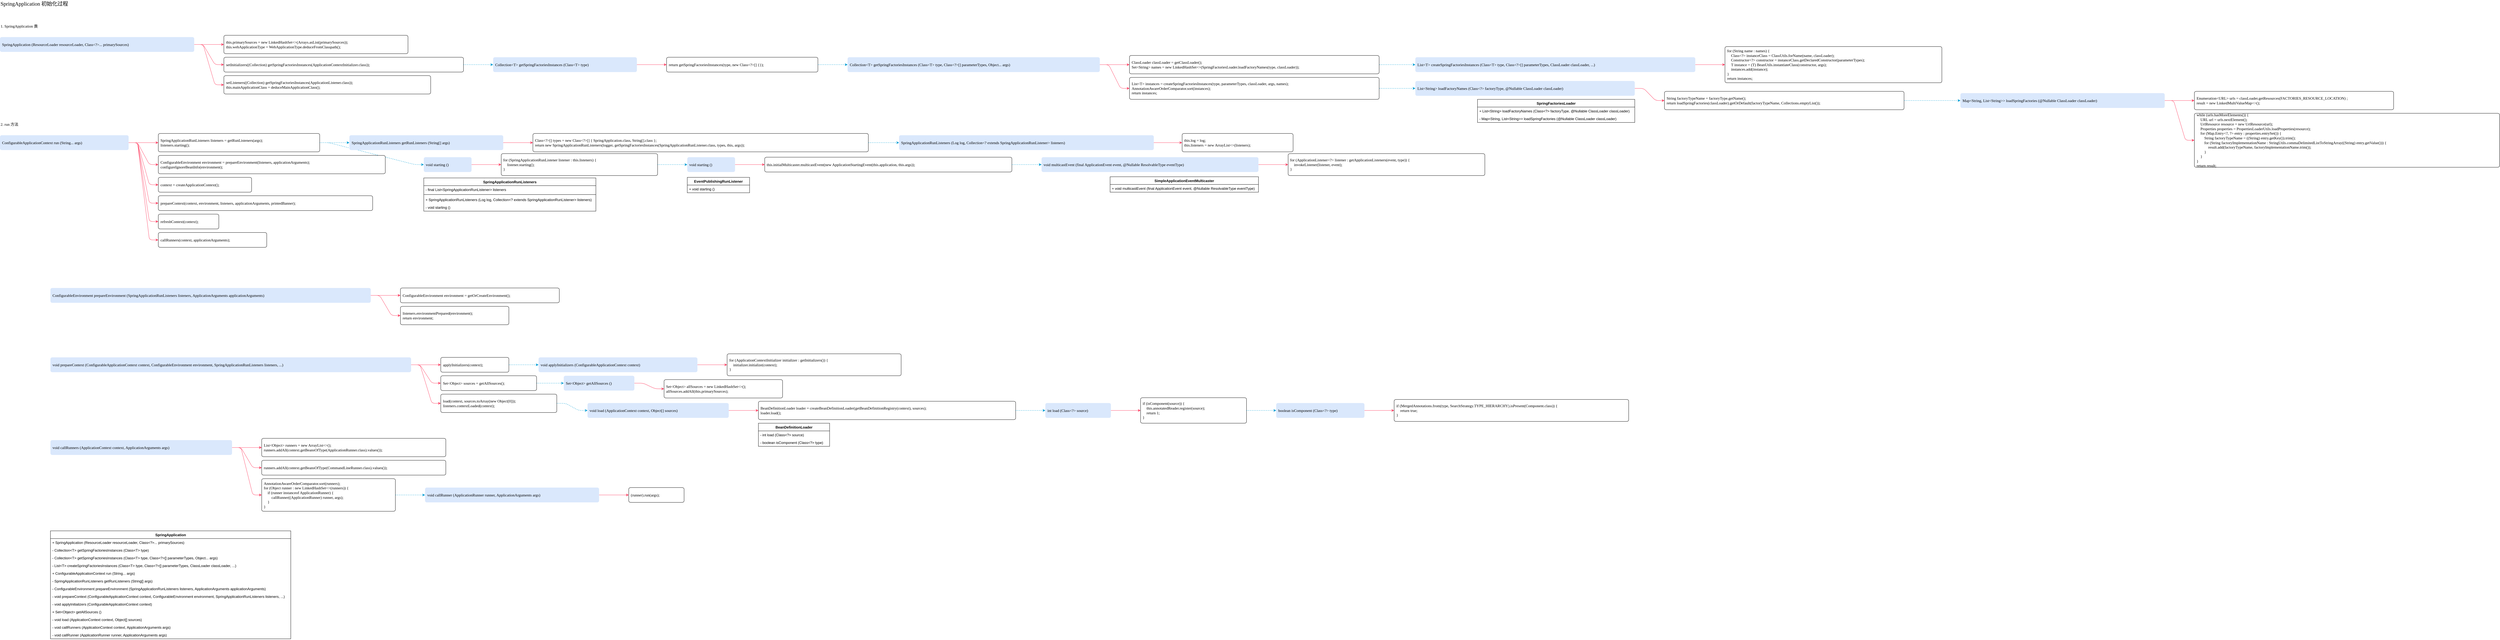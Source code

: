 <mxfile version="15.4.0" type="device"><diagram id="53InEEAoAFy_yDxO_OAi" name="第 1 页"><mxGraphModel dx="1878" dy="886" grid="1" gridSize="10" guides="1" tooltips="1" connect="1" arrows="1" fold="1" page="1" pageScale="1" pageWidth="827" pageHeight="1169" math="0" shadow="0"><root><mxCell id="0"/><mxCell id="1" parent="0"/><mxCell id="Pk5jp2CADpQRXRyBFNPw-1" value="SpringApplication 初始化过程" style="text;html=1;align=left;verticalAlign=middle;resizable=0;points=[];autosize=1;fontSize=18;fontFamily=source code pro;" vertex="1" parent="1"><mxGeometry x="20" y="20" width="220.5" height="25" as="geometry"/></mxCell><mxCell id="Pk5jp2CADpQRXRyBFNPw-2" value="1. SpringApplication 类" style="text;html=1;align=left;verticalAlign=middle;resizable=0;points=[];autosize=1;fontSize=13;fontFamily=source code pro;" vertex="1" parent="1"><mxGeometry x="20" y="95" width="212" height="25" as="geometry"/></mxCell><mxCell id="Pk5jp2CADpQRXRyBFNPw-3" value="SpringApplication (ResourceLoader resourceLoader, Class&amp;lt;?&amp;gt;... primarySources)" style="rounded=1;whiteSpace=wrap;html=1;fontFamily=source code pro;fontSize=13;align=left;spacingLeft=5;arcSize=12;absoluteArcSize=1;strokeColor=none;fillColor=#DAE8FC;" vertex="1" parent="1"><mxGeometry x="20" y="145" width="654.5" height="50" as="geometry"/></mxCell><mxCell id="Pk5jp2CADpQRXRyBFNPw-4" value="this.primarySources = new LinkedHashSet&amp;lt;&amp;gt;(Arrays.asList(primarySources));&lt;br/&gt;this.webApplicationType = WebApplicationType.deduceFromClasspath();" style="rounded=1;whiteSpace=wrap;html=1;fontFamily=source code pro;fontSize=13;align=left;spacingLeft=5;arcSize=12;absoluteArcSize=1;" vertex="1" parent="1"><mxGeometry x="774.5" y="139" width="620.5" height="62" as="geometry"/></mxCell><mxCell id="Pk5jp2CADpQRXRyBFNPw-5" value="" style="edgeStyle=entityRelationEdgeStyle;rounded=1;orthogonalLoop=1;jettySize=auto;html=1;strokeColor=#FE4365;fontFamily=source code pro;fontSize=13;exitX=1;exitY=0.5;exitDx=0;exitDy=0;" edge="1" parent="1" source="Pk5jp2CADpQRXRyBFNPw-3" target="Pk5jp2CADpQRXRyBFNPw-4"><mxGeometry as="geometry"/></mxCell><mxCell id="Pk5jp2CADpQRXRyBFNPw-6" value="setInitializers((Collection) getSpringFactoriesInstances(ApplicationContextInitializer.class));" style="rounded=1;whiteSpace=wrap;html=1;fontFamily=source code pro;fontSize=13;align=left;spacingLeft=5;arcSize=12;absoluteArcSize=1;" vertex="1" parent="1"><mxGeometry x="774.5" y="213" width="807.5" height="50" as="geometry"/></mxCell><mxCell id="Pk5jp2CADpQRXRyBFNPw-7" value="" style="edgeStyle=entityRelationEdgeStyle;rounded=1;orthogonalLoop=1;jettySize=auto;html=1;strokeColor=#FE4365;fontFamily=source code pro;fontSize=13;exitX=1;exitY=0.5;exitDx=0;exitDy=0;" edge="1" parent="1" source="Pk5jp2CADpQRXRyBFNPw-3" target="Pk5jp2CADpQRXRyBFNPw-6"><mxGeometry as="geometry"/></mxCell><mxCell id="Pk5jp2CADpQRXRyBFNPw-8" value="setListeners((Collection) getSpringFactoriesInstances(ApplicationListener.class));&lt;br/&gt;this.mainApplicationClass = deduceMainApplicationClass();" style="rounded=1;whiteSpace=wrap;html=1;fontFamily=source code pro;fontSize=13;align=left;spacingLeft=5;arcSize=12;absoluteArcSize=1;" vertex="1" parent="1"><mxGeometry x="774.5" y="275" width="697" height="62" as="geometry"/></mxCell><mxCell id="Pk5jp2CADpQRXRyBFNPw-9" value="" style="edgeStyle=entityRelationEdgeStyle;rounded=1;orthogonalLoop=1;jettySize=auto;html=1;strokeColor=#FE4365;fontFamily=source code pro;fontSize=13;exitX=1;exitY=0.5;exitDx=0;exitDy=0;" edge="1" parent="1" source="Pk5jp2CADpQRXRyBFNPw-3" target="Pk5jp2CADpQRXRyBFNPw-8"><mxGeometry as="geometry"/></mxCell><mxCell id="Pk5jp2CADpQRXRyBFNPw-10" value="Collection&amp;lt;T&amp;gt; getSpringFactoriesInstances (Class&amp;lt;T&amp;gt; type)" style="rounded=1;whiteSpace=wrap;html=1;fontFamily=source code pro;fontSize=13;align=left;spacingLeft=5;arcSize=12;absoluteArcSize=1;strokeColor=none;fillColor=#DAE8FC;" vertex="1" parent="1"><mxGeometry x="1682" y="213" width="484.5" height="50" as="geometry"/></mxCell><mxCell id="Pk5jp2CADpQRXRyBFNPw-11" value="" style="edgeStyle=entityRelationEdgeStyle;rounded=1;orthogonalLoop=1;jettySize=auto;html=1;strokeColor=#019ED5;fontFamily=source code pro;fontSize=13;exitX=1;exitY=0.5;exitDx=0;exitDy=0;dashed=1;" edge="1" parent="1" source="Pk5jp2CADpQRXRyBFNPw-6" target="Pk5jp2CADpQRXRyBFNPw-10"><mxGeometry as="geometry"/></mxCell><mxCell id="Pk5jp2CADpQRXRyBFNPw-12" value="return getSpringFactoriesInstances(type, new Class&amp;lt;?&amp;gt;[] {});" style="rounded=1;whiteSpace=wrap;html=1;fontFamily=source code pro;fontSize=13;align=left;spacingLeft=5;arcSize=12;absoluteArcSize=1;" vertex="1" parent="1"><mxGeometry x="2266.5" y="213" width="510" height="50" as="geometry"/></mxCell><mxCell id="Pk5jp2CADpQRXRyBFNPw-13" value="" style="edgeStyle=entityRelationEdgeStyle;rounded=1;orthogonalLoop=1;jettySize=auto;html=1;strokeColor=#FE4365;fontFamily=source code pro;fontSize=13;exitX=1;exitY=0.5;exitDx=0;exitDy=0;" edge="1" parent="1" source="Pk5jp2CADpQRXRyBFNPw-10" target="Pk5jp2CADpQRXRyBFNPw-12"><mxGeometry as="geometry"/></mxCell><mxCell id="Pk5jp2CADpQRXRyBFNPw-14" value="Collection&amp;lt;T&amp;gt; getSpringFactoriesInstances (Class&amp;lt;T&amp;gt; type, Class&amp;lt;?&amp;gt;[] parameterTypes, Object... args)" style="rounded=1;whiteSpace=wrap;html=1;fontFamily=source code pro;fontSize=13;align=left;spacingLeft=5;arcSize=12;absoluteArcSize=1;strokeColor=none;fillColor=#DAE8FC;" vertex="1" parent="1"><mxGeometry x="2876.5" y="213" width="850" height="50" as="geometry"/></mxCell><mxCell id="Pk5jp2CADpQRXRyBFNPw-15" value="" style="edgeStyle=entityRelationEdgeStyle;rounded=1;orthogonalLoop=1;jettySize=auto;html=1;strokeColor=#019ED5;fontFamily=source code pro;fontSize=13;exitX=1;exitY=0.5;exitDx=0;exitDy=0;dashed=1;" edge="1" parent="1" source="Pk5jp2CADpQRXRyBFNPw-12" target="Pk5jp2CADpQRXRyBFNPw-14"><mxGeometry as="geometry"/></mxCell><mxCell id="Pk5jp2CADpQRXRyBFNPw-135" style="edgeStyle=orthogonalEdgeStyle;rounded=1;orthogonalLoop=1;jettySize=auto;html=1;exitX=1;exitY=0.5;exitDx=0;exitDy=0;dashed=1;fontFamily=source code pro;fontSize=13;strokeColor=#019ED5;" edge="1" parent="1" source="Pk5jp2CADpQRXRyBFNPw-16" target="Pk5jp2CADpQRXRyBFNPw-20"><mxGeometry relative="1" as="geometry"/></mxCell><mxCell id="Pk5jp2CADpQRXRyBFNPw-16" value="ClassLoader classLoader = getClassLoader();&lt;br/&gt;Set&amp;lt;String&amp;gt; names = new LinkedHashSet&amp;lt;&amp;gt;(SpringFactoriesLoader.loadFactoryNames(type, classLoader));" style="rounded=1;whiteSpace=wrap;html=1;fontFamily=source code pro;fontSize=13;align=left;spacingLeft=5;arcSize=12;absoluteArcSize=1;" vertex="1" parent="1"><mxGeometry x="3826.5" y="207" width="841.5" height="62" as="geometry"/></mxCell><mxCell id="Pk5jp2CADpQRXRyBFNPw-17" value="" style="edgeStyle=entityRelationEdgeStyle;rounded=1;orthogonalLoop=1;jettySize=auto;html=1;strokeColor=#FE4365;fontFamily=source code pro;fontSize=13;exitX=1;exitY=0.5;exitDx=0;exitDy=0;" edge="1" parent="1" source="Pk5jp2CADpQRXRyBFNPw-14" target="Pk5jp2CADpQRXRyBFNPw-16"><mxGeometry as="geometry"/></mxCell><mxCell id="Pk5jp2CADpQRXRyBFNPw-136" style="edgeStyle=orthogonalEdgeStyle;rounded=1;orthogonalLoop=1;jettySize=auto;html=1;exitX=1;exitY=0.5;exitDx=0;exitDy=0;entryX=0;entryY=0.5;entryDx=0;entryDy=0;dashed=1;fontFamily=source code pro;fontSize=13;strokeColor=#019ED5;" edge="1" parent="1" source="Pk5jp2CADpQRXRyBFNPw-18" target="Pk5jp2CADpQRXRyBFNPw-23"><mxGeometry relative="1" as="geometry"/></mxCell><mxCell id="Pk5jp2CADpQRXRyBFNPw-18" value="List&amp;lt;T&amp;gt; instances = createSpringFactoriesInstances(type, parameterTypes, classLoader, args, names);&lt;br/&gt;AnnotationAwareOrderComparator.sort(instances);&lt;br/&gt;return instances;" style="rounded=1;whiteSpace=wrap;html=1;fontFamily=source code pro;fontSize=13;align=left;spacingLeft=5;arcSize=12;absoluteArcSize=1;" vertex="1" parent="1"><mxGeometry x="3826.5" y="281" width="841.5" height="74" as="geometry"/></mxCell><mxCell id="Pk5jp2CADpQRXRyBFNPw-19" value="" style="edgeStyle=entityRelationEdgeStyle;rounded=1;orthogonalLoop=1;jettySize=auto;html=1;strokeColor=#FE4365;fontFamily=source code pro;fontSize=13;exitX=1;exitY=0.5;exitDx=0;exitDy=0;" edge="1" parent="1" source="Pk5jp2CADpQRXRyBFNPw-14" target="Pk5jp2CADpQRXRyBFNPw-18"><mxGeometry as="geometry"/></mxCell><mxCell id="Pk5jp2CADpQRXRyBFNPw-20" value="List&amp;lt;T&amp;gt; createSpringFactoriesInstances (Class&amp;lt;T&amp;gt; type, Class&amp;lt;?&amp;gt;[] parameterTypes, ClassLoader classLoader, ...)" style="rounded=1;whiteSpace=wrap;html=1;fontFamily=source code pro;fontSize=13;align=left;spacingLeft=5;arcSize=12;absoluteArcSize=1;strokeColor=none;fillColor=#DAE8FC;" vertex="1" parent="1"><mxGeometry x="4790" y="213" width="943.5" height="50" as="geometry"/></mxCell><mxCell id="Pk5jp2CADpQRXRyBFNPw-21" value="for (String name : names) {&lt;br/&gt;&amp;nbsp;&amp;nbsp;&amp;nbsp;&amp;nbsp;Class&amp;lt;?&amp;gt; instanceClass = ClassUtils.forName(name, classLoader);&lt;br/&gt;&amp;nbsp;&amp;nbsp;&amp;nbsp;&amp;nbsp;Constructor&amp;lt;?&amp;gt; constructor = instanceClass.getDeclaredConstructor(parameterTypes);&lt;br/&gt;&amp;nbsp;&amp;nbsp;&amp;nbsp;&amp;nbsp;T instance = (T) BeanUtils.instantiateClass(constructor, args);&lt;br/&gt;&amp;nbsp;&amp;nbsp;&amp;nbsp;&amp;nbsp;instances.add(instance);&lt;br/&gt;}&lt;br/&gt;return instances;" style="rounded=1;whiteSpace=wrap;html=1;fontFamily=source code pro;fontSize=13;align=left;spacingLeft=5;arcSize=12;absoluteArcSize=1;" vertex="1" parent="1"><mxGeometry x="5833.5" y="177" width="731" height="122" as="geometry"/></mxCell><mxCell id="Pk5jp2CADpQRXRyBFNPw-22" value="" style="edgeStyle=entityRelationEdgeStyle;rounded=1;orthogonalLoop=1;jettySize=auto;html=1;strokeColor=#FE4365;fontFamily=source code pro;fontSize=13;exitX=1;exitY=0.5;exitDx=0;exitDy=0;" edge="1" parent="1" source="Pk5jp2CADpQRXRyBFNPw-20" target="Pk5jp2CADpQRXRyBFNPw-21"><mxGeometry x="4770" y="-192" as="geometry"/></mxCell><mxCell id="Pk5jp2CADpQRXRyBFNPw-23" value="List&amp;lt;String&amp;gt; loadFactoryNames (Class&amp;lt;?&amp;gt; factoryType, @Nullable ClassLoader classLoader)" style="rounded=1;whiteSpace=wrap;html=1;fontFamily=source code pro;fontSize=13;align=left;spacingLeft=5;arcSize=12;absoluteArcSize=1;strokeColor=none;fillColor=#DAE8FC;" vertex="1" parent="1"><mxGeometry x="4790" y="293" width="739.5" height="50" as="geometry"/></mxCell><mxCell id="Pk5jp2CADpQRXRyBFNPw-24" value="String factoryTypeName = factoryType.getName();&lt;br/&gt;return loadSpringFactories(classLoader).getOrDefault(factoryTypeName, Collections.emptyList());" style="rounded=1;whiteSpace=wrap;html=1;fontFamily=source code pro;fontSize=13;align=left;spacingLeft=5;arcSize=12;absoluteArcSize=1;" vertex="1" parent="1"><mxGeometry x="5629.5" y="328" width="807.5" height="62" as="geometry"/></mxCell><mxCell id="Pk5jp2CADpQRXRyBFNPw-25" value="" style="edgeStyle=entityRelationEdgeStyle;rounded=1;orthogonalLoop=1;jettySize=auto;html=1;strokeColor=#FE4365;fontFamily=source code pro;fontSize=13;exitX=1;exitY=0.5;exitDx=0;exitDy=0;" edge="1" parent="1" source="Pk5jp2CADpQRXRyBFNPw-23" target="Pk5jp2CADpQRXRyBFNPw-24"><mxGeometry x="4770" y="-248" as="geometry"/></mxCell><mxCell id="Pk5jp2CADpQRXRyBFNPw-26" value="Map&amp;lt;String, List&amp;lt;String&amp;gt;&amp;gt; loadSpringFactories (@Nullable ClassLoader classLoader)" style="rounded=1;whiteSpace=wrap;html=1;fontFamily=source code pro;fontSize=13;align=left;spacingLeft=5;arcSize=12;absoluteArcSize=1;strokeColor=none;fillColor=#DAE8FC;" vertex="1" parent="1"><mxGeometry x="6627" y="334" width="688.5" height="50" as="geometry"/></mxCell><mxCell id="Pk5jp2CADpQRXRyBFNPw-27" value="" style="edgeStyle=entityRelationEdgeStyle;rounded=1;orthogonalLoop=1;jettySize=auto;html=1;strokeColor=#019ED5;fontFamily=source code pro;fontSize=13;exitX=1;exitY=0.5;exitDx=0;exitDy=0;dashed=1;" edge="1" parent="1" source="Pk5jp2CADpQRXRyBFNPw-24" target="Pk5jp2CADpQRXRyBFNPw-26"><mxGeometry x="4860" y="-207" as="geometry"/></mxCell><mxCell id="Pk5jp2CADpQRXRyBFNPw-28" value="Enumeration&amp;lt;URL&amp;gt; urls = classLoader.getResources(FACTORIES_RESOURCE_LOCATION) ;&lt;br/&gt;result = new LinkedMultiValueMap&amp;lt;&amp;gt;();" style="rounded=1;whiteSpace=wrap;html=1;fontFamily=source code pro;fontSize=13;align=left;spacingLeft=5;arcSize=12;absoluteArcSize=1;" vertex="1" parent="1"><mxGeometry x="7415.5" y="328" width="671.5" height="62" as="geometry"/></mxCell><mxCell id="Pk5jp2CADpQRXRyBFNPw-29" value="" style="edgeStyle=entityRelationEdgeStyle;rounded=1;orthogonalLoop=1;jettySize=auto;html=1;strokeColor=#FE4365;fontFamily=source code pro;fontSize=13;exitX=1;exitY=0.5;exitDx=0;exitDy=0;" edge="1" parent="1" source="Pk5jp2CADpQRXRyBFNPw-26" target="Pk5jp2CADpQRXRyBFNPw-28"><mxGeometry x="4860" y="-207" as="geometry"/></mxCell><mxCell id="Pk5jp2CADpQRXRyBFNPw-30" value="while (urls.hasMoreElements()) {&lt;br/&gt;&amp;nbsp;&amp;nbsp;&amp;nbsp;&amp;nbsp;URL url = urls.nextElement();&lt;br/&gt;&amp;nbsp;&amp;nbsp;&amp;nbsp;&amp;nbsp;UrlResource resource = new UrlResource(url);&lt;br/&gt;&amp;nbsp;&amp;nbsp;&amp;nbsp;&amp;nbsp;Properties properties = PropertiesLoaderUtils.loadProperties(resource);&lt;br/&gt;&amp;nbsp;&amp;nbsp;&amp;nbsp;&amp;nbsp;for (Map.Entry&amp;lt;?, ?&amp;gt; entry : properties.entrySet()) {&lt;br/&gt;&amp;nbsp;&amp;nbsp;&amp;nbsp;&amp;nbsp;&amp;nbsp;&amp;nbsp;&amp;nbsp;&amp;nbsp;String factoryTypeName = ((String) entry.getKey()).trim();&lt;br/&gt;&amp;nbsp;&amp;nbsp;&amp;nbsp;&amp;nbsp;&amp;nbsp;&amp;nbsp;&amp;nbsp;&amp;nbsp;for (String factoryImplementationName : StringUtils.commaDelimitedListToStringArray((String) entry.getValue())) {&lt;br/&gt;&amp;nbsp;&amp;nbsp;&amp;nbsp;&amp;nbsp;&amp;nbsp;&amp;nbsp;&amp;nbsp;&amp;nbsp;&amp;nbsp;&amp;nbsp;&amp;nbsp;&amp;nbsp;result.add(factoryTypeName, factoryImplementationName.trim());&lt;br/&gt;&amp;nbsp;&amp;nbsp;&amp;nbsp;&amp;nbsp;&amp;nbsp;&amp;nbsp;&amp;nbsp;&amp;nbsp;}&lt;br/&gt;&amp;nbsp;&amp;nbsp;&amp;nbsp;&amp;nbsp;}&lt;br/&gt;}&lt;br/&gt;return result;" style="rounded=1;whiteSpace=wrap;html=1;fontFamily=source code pro;fontSize=13;align=left;spacingLeft=5;arcSize=12;absoluteArcSize=1;" vertex="1" parent="1"><mxGeometry x="7415.5" y="402" width="1028.5" height="182" as="geometry"/></mxCell><mxCell id="Pk5jp2CADpQRXRyBFNPw-31" value="" style="edgeStyle=entityRelationEdgeStyle;rounded=1;orthogonalLoop=1;jettySize=auto;html=1;strokeColor=#FE4365;fontFamily=source code pro;fontSize=13;exitX=1;exitY=0.5;exitDx=0;exitDy=0;" edge="1" parent="1" source="Pk5jp2CADpQRXRyBFNPw-26" target="Pk5jp2CADpQRXRyBFNPw-30"><mxGeometry x="4860" y="-207" as="geometry"/></mxCell><mxCell id="Pk5jp2CADpQRXRyBFNPw-32" value="2. run 方法" style="text;html=1;align=left;verticalAlign=middle;resizable=0;points=[];autosize=1;fontSize=13;fontFamily=source code pro;" vertex="1" parent="1"><mxGeometry x="20" y="426" width="101.5" height="25" as="geometry"/></mxCell><mxCell id="Pk5jp2CADpQRXRyBFNPw-33" value="ConfigurableApplicationContext run (String... args)" style="rounded=1;whiteSpace=wrap;html=1;fontFamily=source code pro;fontSize=13;align=left;spacingLeft=5;arcSize=12;absoluteArcSize=1;strokeColor=none;fillColor=#DAE8FC;" vertex="1" parent="1"><mxGeometry x="20" y="476" width="433.5" height="50" as="geometry"/></mxCell><mxCell id="Pk5jp2CADpQRXRyBFNPw-139" style="edgeStyle=entityRelationEdgeStyle;rounded=1;orthogonalLoop=1;jettySize=auto;html=1;exitX=1;exitY=0.5;exitDx=0;exitDy=0;entryX=0;entryY=0.5;entryDx=0;entryDy=0;dashed=1;fontFamily=source code pro;fontSize=13;strokeColor=#019ED5;" edge="1" parent="1" source="Pk5jp2CADpQRXRyBFNPw-34" target="Pk5jp2CADpQRXRyBFNPw-54"><mxGeometry relative="1" as="geometry"/></mxCell><mxCell id="Pk5jp2CADpQRXRyBFNPw-34" value="SpringApplicationRunListeners listeners = getRunListeners(args);&lt;br/&gt;listeners.starting();" style="rounded=1;whiteSpace=wrap;html=1;fontFamily=source code pro;fontSize=13;align=left;spacingLeft=5;arcSize=12;absoluteArcSize=1;" vertex="1" parent="1"><mxGeometry x="553.5" y="470" width="544" height="62" as="geometry"/></mxCell><mxCell id="Pk5jp2CADpQRXRyBFNPw-35" value="" style="edgeStyle=entityRelationEdgeStyle;rounded=1;orthogonalLoop=1;jettySize=auto;html=1;strokeColor=#FE4365;fontFamily=source code pro;fontSize=13;exitX=1;exitY=0.5;exitDx=0;exitDy=0;" edge="1" parent="1" source="Pk5jp2CADpQRXRyBFNPw-33" target="Pk5jp2CADpQRXRyBFNPw-34"><mxGeometry y="-390" as="geometry"/></mxCell><mxCell id="Pk5jp2CADpQRXRyBFNPw-36" value="ConfigurableEnvironment environment = prepareEnvironment(listeners, applicationArguments);&lt;br/&gt;configureIgnoreBeanInfo(environment);" style="rounded=1;whiteSpace=wrap;html=1;fontFamily=source code pro;fontSize=13;align=left;spacingLeft=5;arcSize=12;absoluteArcSize=1;" vertex="1" parent="1"><mxGeometry x="553.5" y="544" width="765" height="62" as="geometry"/></mxCell><mxCell id="Pk5jp2CADpQRXRyBFNPw-37" value="" style="edgeStyle=entityRelationEdgeStyle;rounded=1;orthogonalLoop=1;jettySize=auto;html=1;strokeColor=#FE4365;fontFamily=source code pro;fontSize=13;exitX=1;exitY=0.5;exitDx=0;exitDy=0;" edge="1" parent="1" source="Pk5jp2CADpQRXRyBFNPw-33" target="Pk5jp2CADpQRXRyBFNPw-36"><mxGeometry y="-390" as="geometry"/></mxCell><mxCell id="Pk5jp2CADpQRXRyBFNPw-38" value="context = createApplicationContext();" style="rounded=1;whiteSpace=wrap;html=1;fontFamily=source code pro;fontSize=13;align=left;spacingLeft=5;arcSize=12;absoluteArcSize=1;" vertex="1" parent="1"><mxGeometry x="553.5" y="618" width="314.5" height="50" as="geometry"/></mxCell><mxCell id="Pk5jp2CADpQRXRyBFNPw-39" value="" style="edgeStyle=entityRelationEdgeStyle;rounded=1;orthogonalLoop=1;jettySize=auto;html=1;strokeColor=#FE4365;fontFamily=source code pro;fontSize=13;exitX=1;exitY=0.5;exitDx=0;exitDy=0;" edge="1" parent="1" source="Pk5jp2CADpQRXRyBFNPw-33" target="Pk5jp2CADpQRXRyBFNPw-38"><mxGeometry y="-390" as="geometry"/></mxCell><mxCell id="Pk5jp2CADpQRXRyBFNPw-40" value="prepareContext(context, environment, listeners, applicationArguments, printedBanner);" style="rounded=1;whiteSpace=wrap;html=1;fontFamily=source code pro;fontSize=13;align=left;spacingLeft=5;arcSize=12;absoluteArcSize=1;" vertex="1" parent="1"><mxGeometry x="553.5" y="680" width="722.5" height="50" as="geometry"/></mxCell><mxCell id="Pk5jp2CADpQRXRyBFNPw-41" value="" style="edgeStyle=entityRelationEdgeStyle;rounded=1;orthogonalLoop=1;jettySize=auto;html=1;strokeColor=#FE4365;fontFamily=source code pro;fontSize=13;exitX=1;exitY=0.5;exitDx=0;exitDy=0;" edge="1" parent="1" source="Pk5jp2CADpQRXRyBFNPw-33" target="Pk5jp2CADpQRXRyBFNPw-40"><mxGeometry y="-390" as="geometry"/></mxCell><mxCell id="Pk5jp2CADpQRXRyBFNPw-42" value="refreshContext(context);" style="rounded=1;whiteSpace=wrap;html=1;fontFamily=source code pro;fontSize=13;align=left;spacingLeft=5;arcSize=12;absoluteArcSize=1;" vertex="1" parent="1"><mxGeometry x="553.5" y="742" width="204" height="50" as="geometry"/></mxCell><mxCell id="Pk5jp2CADpQRXRyBFNPw-43" value="" style="edgeStyle=entityRelationEdgeStyle;rounded=1;orthogonalLoop=1;jettySize=auto;html=1;strokeColor=#FE4365;fontFamily=source code pro;fontSize=13;exitX=1;exitY=0.5;exitDx=0;exitDy=0;" edge="1" parent="1" source="Pk5jp2CADpQRXRyBFNPw-33" target="Pk5jp2CADpQRXRyBFNPw-42"><mxGeometry y="-390" as="geometry"/></mxCell><mxCell id="Pk5jp2CADpQRXRyBFNPw-44" value="callRunners(context, applicationArguments);" style="rounded=1;whiteSpace=wrap;html=1;fontFamily=source code pro;fontSize=13;align=left;spacingLeft=5;arcSize=12;absoluteArcSize=1;" vertex="1" parent="1"><mxGeometry x="553.5" y="804" width="365.5" height="50" as="geometry"/></mxCell><mxCell id="Pk5jp2CADpQRXRyBFNPw-45" value="" style="edgeStyle=entityRelationEdgeStyle;rounded=1;orthogonalLoop=1;jettySize=auto;html=1;strokeColor=#FE4365;fontFamily=source code pro;fontSize=13;exitX=1;exitY=0.5;exitDx=0;exitDy=0;" edge="1" parent="1" source="Pk5jp2CADpQRXRyBFNPw-33" target="Pk5jp2CADpQRXRyBFNPw-44"><mxGeometry y="-390" as="geometry"/></mxCell><mxCell id="Pk5jp2CADpQRXRyBFNPw-46" value="SpringApplicationRunListeners getRunListeners (String[] args)" style="rounded=1;whiteSpace=wrap;html=1;fontFamily=source code pro;fontSize=13;align=left;spacingLeft=5;arcSize=12;absoluteArcSize=1;strokeColor=none;fillColor=#DAE8FC;" vertex="1" parent="1"><mxGeometry x="1197.5" y="476" width="518.5" height="50" as="geometry"/></mxCell><mxCell id="Pk5jp2CADpQRXRyBFNPw-47" value="" style="edgeStyle=entityRelationEdgeStyle;rounded=1;orthogonalLoop=1;jettySize=auto;html=1;strokeColor=#019ED5;fontFamily=source code pro;fontSize=13;exitX=1;exitY=0.5;exitDx=0;exitDy=0;dashed=1;" edge="1" parent="1" source="Pk5jp2CADpQRXRyBFNPw-34" target="Pk5jp2CADpQRXRyBFNPw-46"><mxGeometry y="-390" as="geometry"/></mxCell><mxCell id="Pk5jp2CADpQRXRyBFNPw-48" value="Class&amp;lt;?&amp;gt;[] types = new Class&amp;lt;?&amp;gt;[] { SpringApplication.class, String[].class };&lt;br/&gt;return new SpringApplicationRunListeners(logger, getSpringFactoriesInstances(SpringApplicationRunListener.class, types, this, args));" style="rounded=1;whiteSpace=wrap;html=1;fontFamily=source code pro;fontSize=13;align=left;spacingLeft=5;arcSize=12;absoluteArcSize=1;" vertex="1" parent="1"><mxGeometry x="1816" y="470" width="1130.5" height="62" as="geometry"/></mxCell><mxCell id="Pk5jp2CADpQRXRyBFNPw-49" value="" style="edgeStyle=entityRelationEdgeStyle;rounded=1;orthogonalLoop=1;jettySize=auto;html=1;strokeColor=#FE4365;fontFamily=source code pro;fontSize=13;exitX=1;exitY=0.5;exitDx=0;exitDy=0;" edge="1" parent="1" source="Pk5jp2CADpQRXRyBFNPw-46" target="Pk5jp2CADpQRXRyBFNPw-48"><mxGeometry y="-390" as="geometry"/></mxCell><mxCell id="Pk5jp2CADpQRXRyBFNPw-50" value="SpringApplicationRunListeners (Log log, Collection&amp;lt;? extends SpringApplicationRunListener&amp;gt; listeners)" style="rounded=1;whiteSpace=wrap;html=1;fontFamily=source code pro;fontSize=13;align=left;spacingLeft=5;arcSize=12;absoluteArcSize=1;strokeColor=none;fillColor=#DAE8FC;" vertex="1" parent="1"><mxGeometry x="3050" y="476" width="858.5" height="50" as="geometry"/></mxCell><mxCell id="Pk5jp2CADpQRXRyBFNPw-51" value="" style="edgeStyle=entityRelationEdgeStyle;rounded=1;orthogonalLoop=1;jettySize=auto;html=1;strokeColor=#019ED5;fontFamily=source code pro;fontSize=13;exitX=1;exitY=0.5;exitDx=0;exitDy=0;dashed=1;" edge="1" parent="1" source="Pk5jp2CADpQRXRyBFNPw-48" target="Pk5jp2CADpQRXRyBFNPw-50"><mxGeometry y="-390" as="geometry"/></mxCell><mxCell id="Pk5jp2CADpQRXRyBFNPw-52" value="this.log = log;&lt;br/&gt;this.listeners = new ArrayList&amp;lt;&amp;gt;(listeners);" style="rounded=1;whiteSpace=wrap;html=1;fontFamily=source code pro;fontSize=13;align=left;spacingLeft=5;arcSize=12;absoluteArcSize=1;" vertex="1" parent="1"><mxGeometry x="4004" y="470" width="374" height="62" as="geometry"/></mxCell><mxCell id="Pk5jp2CADpQRXRyBFNPw-53" value="" style="edgeStyle=entityRelationEdgeStyle;rounded=1;orthogonalLoop=1;jettySize=auto;html=1;strokeColor=#FE4365;fontFamily=source code pro;fontSize=13;exitX=1;exitY=0.5;exitDx=0;exitDy=0;" edge="1" parent="1" source="Pk5jp2CADpQRXRyBFNPw-50" target="Pk5jp2CADpQRXRyBFNPw-52"><mxGeometry y="-390" as="geometry"/></mxCell><mxCell id="Pk5jp2CADpQRXRyBFNPw-54" value="void starting ()" style="rounded=1;whiteSpace=wrap;html=1;fontFamily=source code pro;fontSize=13;align=left;spacingLeft=5;arcSize=12;absoluteArcSize=1;strokeColor=none;fillColor=#DAE8FC;" vertex="1" parent="1"><mxGeometry x="1448.25" y="550" width="161" height="50" as="geometry"/></mxCell><mxCell id="Pk5jp2CADpQRXRyBFNPw-55" value="for (SpringApplicationRunListener listener : this.listeners) {&lt;br/&gt;&amp;nbsp;&amp;nbsp;&amp;nbsp;&amp;nbsp;listener.starting();&lt;br/&gt;}" style="rounded=1;whiteSpace=wrap;html=1;fontFamily=source code pro;fontSize=13;align=left;spacingLeft=5;arcSize=12;absoluteArcSize=1;" vertex="1" parent="1"><mxGeometry x="1709.25" y="538" width="527" height="74" as="geometry"/></mxCell><mxCell id="Pk5jp2CADpQRXRyBFNPw-56" value="" style="edgeStyle=entityRelationEdgeStyle;rounded=1;orthogonalLoop=1;jettySize=auto;html=1;strokeColor=#FE4365;fontFamily=source code pro;fontSize=13;exitX=1;exitY=0.5;exitDx=0;exitDy=0;" edge="1" parent="1" source="Pk5jp2CADpQRXRyBFNPw-54" target="Pk5jp2CADpQRXRyBFNPw-55"><mxGeometry x="1428.25" y="-719" as="geometry"/></mxCell><mxCell id="Pk5jp2CADpQRXRyBFNPw-57" value="void starting ()" style="rounded=1;whiteSpace=wrap;html=1;fontFamily=source code pro;fontSize=13;align=left;spacingLeft=5;arcSize=12;absoluteArcSize=1;strokeColor=none;fillColor=#DAE8FC;" vertex="1" parent="1"><mxGeometry x="2336.25" y="550" width="161" height="50" as="geometry"/></mxCell><mxCell id="Pk5jp2CADpQRXRyBFNPw-58" value="" style="edgeStyle=entityRelationEdgeStyle;rounded=1;orthogonalLoop=1;jettySize=auto;html=1;strokeColor=#019ED5;fontFamily=source code pro;fontSize=13;exitX=1;exitY=0.5;exitDx=0;exitDy=0;dashed=1;" edge="1" parent="1" source="Pk5jp2CADpQRXRyBFNPw-55" target="Pk5jp2CADpQRXRyBFNPw-57"><mxGeometry x="1428.25" y="-719" as="geometry"/></mxCell><mxCell id="Pk5jp2CADpQRXRyBFNPw-59" value="this.initialMulticaster.multicastEvent(new ApplicationStartingEvent(this.application, this.args));" style="rounded=1;whiteSpace=wrap;html=1;fontFamily=source code pro;fontSize=13;align=left;spacingLeft=5;arcSize=12;absoluteArcSize=1;" vertex="1" parent="1"><mxGeometry x="2597.25" y="550" width="833" height="50" as="geometry"/></mxCell><mxCell id="Pk5jp2CADpQRXRyBFNPw-60" value="" style="edgeStyle=entityRelationEdgeStyle;rounded=1;orthogonalLoop=1;jettySize=auto;html=1;strokeColor=#FE4365;fontFamily=source code pro;fontSize=13;exitX=1;exitY=0.5;exitDx=0;exitDy=0;" edge="1" parent="1" source="Pk5jp2CADpQRXRyBFNPw-57" target="Pk5jp2CADpQRXRyBFNPw-59"><mxGeometry x="1428.25" y="-719" as="geometry"/></mxCell><mxCell id="Pk5jp2CADpQRXRyBFNPw-61" value="void multicastEvent (final ApplicationEvent event, @Nullable ResolvableType eventType)" style="rounded=1;whiteSpace=wrap;html=1;fontFamily=source code pro;fontSize=13;align=left;spacingLeft=5;arcSize=12;absoluteArcSize=1;strokeColor=none;fillColor=#DAE8FC;" vertex="1" parent="1"><mxGeometry x="3530.25" y="550" width="731" height="50" as="geometry"/></mxCell><mxCell id="Pk5jp2CADpQRXRyBFNPw-62" value="" style="edgeStyle=entityRelationEdgeStyle;rounded=1;orthogonalLoop=1;jettySize=auto;html=1;strokeColor=#019ED5;fontFamily=source code pro;fontSize=13;exitX=1;exitY=0.5;exitDx=0;exitDy=0;dashed=1;" edge="1" parent="1" source="Pk5jp2CADpQRXRyBFNPw-59" target="Pk5jp2CADpQRXRyBFNPw-61"><mxGeometry x="1428.25" y="-719" as="geometry"/></mxCell><mxCell id="Pk5jp2CADpQRXRyBFNPw-63" value="for (ApplicationListener&amp;lt;?&amp;gt; listener : getApplicationListeners(event, type)) {&lt;br/&gt;&amp;nbsp;&amp;nbsp;&amp;nbsp;&amp;nbsp;invokeListener(listener, event);&lt;br/&gt;}" style="rounded=1;whiteSpace=wrap;html=1;fontFamily=source code pro;fontSize=13;align=left;spacingLeft=5;arcSize=12;absoluteArcSize=1;" vertex="1" parent="1"><mxGeometry x="4361.25" y="538" width="663" height="74" as="geometry"/></mxCell><mxCell id="Pk5jp2CADpQRXRyBFNPw-64" value="" style="edgeStyle=entityRelationEdgeStyle;rounded=1;orthogonalLoop=1;jettySize=auto;html=1;strokeColor=#FE4365;fontFamily=source code pro;fontSize=13;exitX=1;exitY=0.5;exitDx=0;exitDy=0;" edge="1" parent="1" source="Pk5jp2CADpQRXRyBFNPw-61" target="Pk5jp2CADpQRXRyBFNPw-63"><mxGeometry x="1428.25" y="-719" as="geometry"/></mxCell><mxCell id="Pk5jp2CADpQRXRyBFNPw-65" value="ConfigurableEnvironment prepareEnvironment (SpringApplicationRunListeners listeners, ApplicationArguments applicationArguments)" style="rounded=1;whiteSpace=wrap;html=1;fontFamily=source code pro;fontSize=13;align=left;spacingLeft=5;arcSize=12;absoluteArcSize=1;strokeColor=none;fillColor=#DAE8FC;" vertex="1" parent="1"><mxGeometry x="190" y="991" width="1079.5" height="50" as="geometry"/></mxCell><mxCell id="Pk5jp2CADpQRXRyBFNPw-66" value="ConfigurableEnvironment environment = getOrCreateEnvironment();" style="rounded=1;whiteSpace=wrap;html=1;fontFamily=source code pro;fontSize=13;align=left;spacingLeft=5;arcSize=12;absoluteArcSize=1;" vertex="1" parent="1"><mxGeometry x="1369.5" y="991" width="535.5" height="50" as="geometry"/></mxCell><mxCell id="Pk5jp2CADpQRXRyBFNPw-67" value="" style="edgeStyle=entityRelationEdgeStyle;rounded=1;orthogonalLoop=1;jettySize=auto;html=1;strokeColor=#FE4365;fontFamily=source code pro;fontSize=13;exitX=1;exitY=0.5;exitDx=0;exitDy=0;" edge="1" parent="1" source="Pk5jp2CADpQRXRyBFNPw-65" target="Pk5jp2CADpQRXRyBFNPw-66"><mxGeometry x="170" y="-390" as="geometry"/></mxCell><mxCell id="Pk5jp2CADpQRXRyBFNPw-68" value="listeners.environmentPrepared(environment);&lt;br/&gt;return environment;" style="rounded=1;whiteSpace=wrap;html=1;fontFamily=source code pro;fontSize=13;align=left;spacingLeft=5;arcSize=12;absoluteArcSize=1;" vertex="1" parent="1"><mxGeometry x="1369.5" y="1053" width="365.5" height="62" as="geometry"/></mxCell><mxCell id="Pk5jp2CADpQRXRyBFNPw-69" value="" style="edgeStyle=entityRelationEdgeStyle;rounded=1;orthogonalLoop=1;jettySize=auto;html=1;strokeColor=#FE4365;fontFamily=source code pro;fontSize=13;exitX=1;exitY=0.5;exitDx=0;exitDy=0;" edge="1" parent="1" source="Pk5jp2CADpQRXRyBFNPw-65" target="Pk5jp2CADpQRXRyBFNPw-68"><mxGeometry x="170" y="-390" as="geometry"/></mxCell><mxCell id="Pk5jp2CADpQRXRyBFNPw-70" value="void prepareContext (ConfigurableApplicationContext context, ConfigurableEnvironment environment, SpringApplicationRunListeners listeners, ...)" style="rounded=1;whiteSpace=wrap;html=1;fontFamily=source code pro;fontSize=13;align=left;spacingLeft=5;arcSize=12;absoluteArcSize=1;strokeColor=none;fillColor=#DAE8FC;" vertex="1" parent="1"><mxGeometry x="190" y="1225" width="1215.5" height="50" as="geometry"/></mxCell><mxCell id="Pk5jp2CADpQRXRyBFNPw-71" value="applyInitializers(context);" style="rounded=1;whiteSpace=wrap;html=1;fontFamily=source code pro;fontSize=13;align=left;spacingLeft=5;arcSize=12;absoluteArcSize=1;" vertex="1" parent="1"><mxGeometry x="1505.5" y="1225" width="229.5" height="50" as="geometry"/></mxCell><mxCell id="Pk5jp2CADpQRXRyBFNPw-72" value="" style="edgeStyle=entityRelationEdgeStyle;rounded=1;orthogonalLoop=1;jettySize=auto;html=1;strokeColor=#FE4365;fontFamily=source code pro;fontSize=13;exitX=1;exitY=0.5;exitDx=0;exitDy=0;" edge="1" parent="1" source="Pk5jp2CADpQRXRyBFNPw-70" target="Pk5jp2CADpQRXRyBFNPw-71"><mxGeometry x="170" y="-330" as="geometry"/></mxCell><mxCell id="Pk5jp2CADpQRXRyBFNPw-137" style="edgeStyle=orthogonalEdgeStyle;rounded=1;orthogonalLoop=1;jettySize=auto;html=1;exitX=1;exitY=0.5;exitDx=0;exitDy=0;entryX=0;entryY=0.5;entryDx=0;entryDy=0;dashed=1;fontFamily=source code pro;fontSize=13;strokeColor=#019ED5;" edge="1" parent="1" source="Pk5jp2CADpQRXRyBFNPw-73" target="Pk5jp2CADpQRXRyBFNPw-81"><mxGeometry relative="1" as="geometry"/></mxCell><mxCell id="Pk5jp2CADpQRXRyBFNPw-73" value="Set&amp;lt;Object&amp;gt; sources = getAllSources();" style="rounded=1;whiteSpace=wrap;html=1;fontFamily=source code pro;fontSize=13;align=left;spacingLeft=5;arcSize=12;absoluteArcSize=1;" vertex="1" parent="1"><mxGeometry x="1505.5" y="1287" width="323" height="50" as="geometry"/></mxCell><mxCell id="Pk5jp2CADpQRXRyBFNPw-74" value="" style="edgeStyle=entityRelationEdgeStyle;rounded=1;orthogonalLoop=1;jettySize=auto;html=1;strokeColor=#FE4365;fontFamily=source code pro;fontSize=13;exitX=1;exitY=0.5;exitDx=0;exitDy=0;" edge="1" parent="1" source="Pk5jp2CADpQRXRyBFNPw-70" target="Pk5jp2CADpQRXRyBFNPw-73"><mxGeometry x="170" y="-330" as="geometry"/></mxCell><mxCell id="Pk5jp2CADpQRXRyBFNPw-138" style="edgeStyle=entityRelationEdgeStyle;rounded=1;orthogonalLoop=1;jettySize=auto;html=1;exitX=1;exitY=0.5;exitDx=0;exitDy=0;entryX=0;entryY=0.5;entryDx=0;entryDy=0;dashed=1;fontFamily=source code pro;fontSize=13;strokeColor=#019ED5;" edge="1" parent="1" source="Pk5jp2CADpQRXRyBFNPw-75" target="Pk5jp2CADpQRXRyBFNPw-84"><mxGeometry relative="1" as="geometry"/></mxCell><mxCell id="Pk5jp2CADpQRXRyBFNPw-75" value="load(context, sources.toArray(new Object[0]));&lt;br/&gt;listeners.contextLoaded(context);" style="rounded=1;whiteSpace=wrap;html=1;fontFamily=source code pro;fontSize=13;align=left;spacingLeft=5;arcSize=12;absoluteArcSize=1;" vertex="1" parent="1"><mxGeometry x="1505.5" y="1349" width="391" height="62" as="geometry"/></mxCell><mxCell id="Pk5jp2CADpQRXRyBFNPw-76" value="" style="edgeStyle=entityRelationEdgeStyle;rounded=1;orthogonalLoop=1;jettySize=auto;html=1;strokeColor=#FE4365;fontFamily=source code pro;fontSize=13;exitX=1;exitY=0.5;exitDx=0;exitDy=0;" edge="1" parent="1" source="Pk5jp2CADpQRXRyBFNPw-70" target="Pk5jp2CADpQRXRyBFNPw-75"><mxGeometry x="170" y="-330" as="geometry"/></mxCell><mxCell id="Pk5jp2CADpQRXRyBFNPw-77" value="void applyInitializers (ConfigurableApplicationContext context)" style="rounded=1;whiteSpace=wrap;html=1;fontFamily=source code pro;fontSize=13;align=left;spacingLeft=5;arcSize=12;absoluteArcSize=1;strokeColor=none;fillColor=#DAE8FC;" vertex="1" parent="1"><mxGeometry x="1835" y="1225" width="535.5" height="50" as="geometry"/></mxCell><mxCell id="Pk5jp2CADpQRXRyBFNPw-78" value="" style="edgeStyle=entityRelationEdgeStyle;rounded=1;orthogonalLoop=1;jettySize=auto;html=1;strokeColor=#019ED5;fontFamily=source code pro;fontSize=13;exitX=1;exitY=0.5;exitDx=0;exitDy=0;dashed=1;" edge="1" parent="1" source="Pk5jp2CADpQRXRyBFNPw-71" target="Pk5jp2CADpQRXRyBFNPw-77"><mxGeometry x="170" y="-330" as="geometry"/></mxCell><mxCell id="Pk5jp2CADpQRXRyBFNPw-79" value="for (ApplicationContextInitializer initializer : getInitializers()) {&lt;br/&gt;&amp;nbsp;&amp;nbsp;&amp;nbsp;&amp;nbsp;initializer.initialize(context);&lt;br/&gt;}" style="rounded=1;whiteSpace=wrap;html=1;fontFamily=source code pro;fontSize=13;align=left;spacingLeft=5;arcSize=12;absoluteArcSize=1;" vertex="1" parent="1"><mxGeometry x="2470.5" y="1213" width="586.5" height="74" as="geometry"/></mxCell><mxCell id="Pk5jp2CADpQRXRyBFNPw-80" value="" style="edgeStyle=entityRelationEdgeStyle;rounded=1;orthogonalLoop=1;jettySize=auto;html=1;strokeColor=#FE4365;fontFamily=source code pro;fontSize=13;exitX=1;exitY=0.5;exitDx=0;exitDy=0;" edge="1" parent="1" source="Pk5jp2CADpQRXRyBFNPw-77" target="Pk5jp2CADpQRXRyBFNPw-79"><mxGeometry x="170" y="-330" as="geometry"/></mxCell><mxCell id="Pk5jp2CADpQRXRyBFNPw-81" value="Set&amp;lt;Object&amp;gt; getAllSources ()" style="rounded=1;whiteSpace=wrap;html=1;fontFamily=source code pro;fontSize=13;align=left;spacingLeft=5;arcSize=12;absoluteArcSize=1;strokeColor=none;fillColor=#DAE8FC;" vertex="1" parent="1"><mxGeometry x="1920" y="1287" width="238" height="50" as="geometry"/></mxCell><mxCell id="Pk5jp2CADpQRXRyBFNPw-82" value="Set&amp;lt;Object&amp;gt; allSources = new LinkedHashSet&amp;lt;&amp;gt;();&lt;br/&gt;allSources.addAll(this.primarySources);" style="rounded=1;whiteSpace=wrap;html=1;fontFamily=source code pro;fontSize=13;align=left;spacingLeft=5;arcSize=12;absoluteArcSize=1;" vertex="1" parent="1"><mxGeometry x="2258" y="1300" width="399.5" height="62" as="geometry"/></mxCell><mxCell id="Pk5jp2CADpQRXRyBFNPw-83" value="" style="edgeStyle=entityRelationEdgeStyle;rounded=1;orthogonalLoop=1;jettySize=auto;html=1;strokeColor=#FE4365;fontFamily=source code pro;fontSize=13;exitX=1;exitY=0.5;exitDx=0;exitDy=0;" edge="1" parent="1" source="Pk5jp2CADpQRXRyBFNPw-81" target="Pk5jp2CADpQRXRyBFNPw-82"><mxGeometry x="1900" y="-479" as="geometry"/></mxCell><mxCell id="Pk5jp2CADpQRXRyBFNPw-84" value="void load (ApplicationContext context, Object[] sources)" style="rounded=1;whiteSpace=wrap;html=1;fontFamily=source code pro;fontSize=13;align=left;spacingLeft=5;arcSize=12;absoluteArcSize=1;strokeColor=none;fillColor=#DAE8FC;" vertex="1" parent="1"><mxGeometry x="2000" y="1379" width="476" height="50" as="geometry"/></mxCell><mxCell id="Pk5jp2CADpQRXRyBFNPw-85" value="BeanDefinitionLoader loader = createBeanDefinitionLoader(getBeanDefinitionRegistry(context), sources);&lt;br/&gt;loader.load();" style="rounded=1;whiteSpace=wrap;html=1;fontFamily=source code pro;fontSize=13;align=left;spacingLeft=5;arcSize=12;absoluteArcSize=1;" vertex="1" parent="1"><mxGeometry x="2576" y="1373" width="867" height="62" as="geometry"/></mxCell><mxCell id="Pk5jp2CADpQRXRyBFNPw-86" value="" style="edgeStyle=entityRelationEdgeStyle;rounded=1;orthogonalLoop=1;jettySize=auto;html=1;strokeColor=#FE4365;fontFamily=source code pro;fontSize=13;exitX=1;exitY=0.5;exitDx=0;exitDy=0;" edge="1" parent="1" source="Pk5jp2CADpQRXRyBFNPw-84" target="Pk5jp2CADpQRXRyBFNPw-85"><mxGeometry x="1980" y="-493" as="geometry"/></mxCell><mxCell id="Pk5jp2CADpQRXRyBFNPw-87" value="int load (Class&amp;lt;?&amp;gt; source)" style="rounded=1;whiteSpace=wrap;html=1;fontFamily=source code pro;fontSize=13;align=left;spacingLeft=5;arcSize=12;absoluteArcSize=1;strokeColor=none;fillColor=#DAE8FC;" vertex="1" parent="1"><mxGeometry x="3543" y="1379" width="221" height="50" as="geometry"/></mxCell><mxCell id="Pk5jp2CADpQRXRyBFNPw-88" value="" style="edgeStyle=entityRelationEdgeStyle;rounded=1;orthogonalLoop=1;jettySize=auto;html=1;strokeColor=#019ED5;fontFamily=source code pro;fontSize=13;exitX=1;exitY=0.5;exitDx=0;exitDy=0;dashed=1;" edge="1" parent="1" source="Pk5jp2CADpQRXRyBFNPw-85" target="Pk5jp2CADpQRXRyBFNPw-87"><mxGeometry x="1980" y="-493" as="geometry"/></mxCell><mxCell id="Pk5jp2CADpQRXRyBFNPw-89" value="if (isComponent(source)) {&lt;br/&gt;&amp;nbsp;&amp;nbsp;&amp;nbsp;&amp;nbsp;this.annotatedReader.register(source);&lt;br/&gt;&amp;nbsp;&amp;nbsp;&amp;nbsp;&amp;nbsp;return 1;&lt;br/&gt;}" style="rounded=1;whiteSpace=wrap;html=1;fontFamily=source code pro;fontSize=13;align=left;spacingLeft=5;arcSize=12;absoluteArcSize=1;" vertex="1" parent="1"><mxGeometry x="3864" y="1361" width="357" height="86" as="geometry"/></mxCell><mxCell id="Pk5jp2CADpQRXRyBFNPw-90" value="" style="edgeStyle=entityRelationEdgeStyle;rounded=1;orthogonalLoop=1;jettySize=auto;html=1;strokeColor=#FE4365;fontFamily=source code pro;fontSize=13;exitX=1;exitY=0.5;exitDx=0;exitDy=0;" edge="1" parent="1" source="Pk5jp2CADpQRXRyBFNPw-87" target="Pk5jp2CADpQRXRyBFNPw-89"><mxGeometry x="1980" y="-493" as="geometry"/></mxCell><mxCell id="Pk5jp2CADpQRXRyBFNPw-91" value="boolean isComponent (Class&amp;lt;?&amp;gt; type)" style="rounded=1;whiteSpace=wrap;html=1;fontFamily=source code pro;fontSize=13;align=left;spacingLeft=5;arcSize=12;absoluteArcSize=1;strokeColor=none;fillColor=#DAE8FC;" vertex="1" parent="1"><mxGeometry x="4321" y="1379" width="297.5" height="50" as="geometry"/></mxCell><mxCell id="Pk5jp2CADpQRXRyBFNPw-92" value="" style="edgeStyle=entityRelationEdgeStyle;rounded=1;orthogonalLoop=1;jettySize=auto;html=1;strokeColor=#019ED5;fontFamily=source code pro;fontSize=13;exitX=1;exitY=0.5;exitDx=0;exitDy=0;dashed=1;" edge="1" parent="1" source="Pk5jp2CADpQRXRyBFNPw-89" target="Pk5jp2CADpQRXRyBFNPw-91"><mxGeometry x="1980" y="-493" as="geometry"/></mxCell><mxCell id="Pk5jp2CADpQRXRyBFNPw-93" value="if (MergedAnnotations.from(type, SearchStrategy.TYPE_HIERARCHY).isPresent(Component.class)) {&lt;br/&gt;&amp;nbsp;&amp;nbsp;&amp;nbsp;&amp;nbsp;return true;&lt;br/&gt;}" style="rounded=1;whiteSpace=wrap;html=1;fontFamily=source code pro;fontSize=13;align=left;spacingLeft=5;arcSize=12;absoluteArcSize=1;" vertex="1" parent="1"><mxGeometry x="4718.5" y="1367" width="790.5" height="74" as="geometry"/></mxCell><mxCell id="Pk5jp2CADpQRXRyBFNPw-94" value="" style="edgeStyle=entityRelationEdgeStyle;rounded=1;orthogonalLoop=1;jettySize=auto;html=1;strokeColor=#FE4365;fontFamily=source code pro;fontSize=13;exitX=1;exitY=0.5;exitDx=0;exitDy=0;" edge="1" parent="1" source="Pk5jp2CADpQRXRyBFNPw-91" target="Pk5jp2CADpQRXRyBFNPw-93"><mxGeometry x="1980" y="-493" as="geometry"/></mxCell><mxCell id="Pk5jp2CADpQRXRyBFNPw-95" value="void callRunners (ApplicationContext context, ApplicationArguments args)" style="rounded=1;whiteSpace=wrap;html=1;fontFamily=source code pro;fontSize=13;align=left;spacingLeft=5;arcSize=12;absoluteArcSize=1;strokeColor=none;fillColor=#DAE8FC;" vertex="1" parent="1"><mxGeometry x="190" y="1504" width="612" height="50" as="geometry"/></mxCell><mxCell id="Pk5jp2CADpQRXRyBFNPw-96" value="List&amp;lt;Object&amp;gt; runners = new ArrayList&amp;lt;&amp;gt;();&lt;br/&gt;runners.addAll(context.getBeansOfType(ApplicationRunner.class).values());" style="rounded=1;whiteSpace=wrap;html=1;fontFamily=source code pro;fontSize=13;align=left;spacingLeft=5;arcSize=12;absoluteArcSize=1;" vertex="1" parent="1"><mxGeometry x="902" y="1498" width="620.5" height="62" as="geometry"/></mxCell><mxCell id="Pk5jp2CADpQRXRyBFNPw-97" value="" style="edgeStyle=entityRelationEdgeStyle;rounded=1;orthogonalLoop=1;jettySize=auto;html=1;strokeColor=#FE4365;fontFamily=source code pro;fontSize=13;exitX=1;exitY=0.5;exitDx=0;exitDy=0;" edge="1" parent="1" source="Pk5jp2CADpQRXRyBFNPw-95" target="Pk5jp2CADpQRXRyBFNPw-96"><mxGeometry x="170" y="-480" as="geometry"/></mxCell><mxCell id="Pk5jp2CADpQRXRyBFNPw-98" value="runners.addAll(context.getBeansOfType(CommandLineRunner.class).values());" style="rounded=1;whiteSpace=wrap;html=1;fontFamily=source code pro;fontSize=13;align=left;spacingLeft=5;arcSize=12;absoluteArcSize=1;" vertex="1" parent="1"><mxGeometry x="902" y="1572" width="620.5" height="50" as="geometry"/></mxCell><mxCell id="Pk5jp2CADpQRXRyBFNPw-99" value="" style="edgeStyle=entityRelationEdgeStyle;rounded=1;orthogonalLoop=1;jettySize=auto;html=1;strokeColor=#FE4365;fontFamily=source code pro;fontSize=13;exitX=1;exitY=0.5;exitDx=0;exitDy=0;" edge="1" parent="1" source="Pk5jp2CADpQRXRyBFNPw-95" target="Pk5jp2CADpQRXRyBFNPw-98"><mxGeometry x="170" y="-480" as="geometry"/></mxCell><mxCell id="Pk5jp2CADpQRXRyBFNPw-100" value="AnnotationAwareOrderComparator.sort(runners);&lt;br/&gt;for (Object runner : new LinkedHashSet&amp;lt;&amp;gt;(runners)) {&lt;br/&gt;&amp;nbsp;&amp;nbsp;&amp;nbsp;&amp;nbsp;if (runner instanceof ApplicationRunner) {&lt;br/&gt;&amp;nbsp;&amp;nbsp;&amp;nbsp;&amp;nbsp;&amp;nbsp;&amp;nbsp;&amp;nbsp;&amp;nbsp;callRunner((ApplicationRunner) runner, args);&lt;br/&gt;&amp;nbsp;&amp;nbsp;&amp;nbsp;&amp;nbsp;}&lt;br/&gt;}" style="rounded=1;whiteSpace=wrap;html=1;fontFamily=source code pro;fontSize=13;align=left;spacingLeft=5;arcSize=12;absoluteArcSize=1;" vertex="1" parent="1"><mxGeometry x="902" y="1634" width="450.5" height="110" as="geometry"/></mxCell><mxCell id="Pk5jp2CADpQRXRyBFNPw-101" value="" style="edgeStyle=entityRelationEdgeStyle;rounded=1;orthogonalLoop=1;jettySize=auto;html=1;strokeColor=#FE4365;fontFamily=source code pro;fontSize=13;exitX=1;exitY=0.5;exitDx=0;exitDy=0;" edge="1" parent="1" source="Pk5jp2CADpQRXRyBFNPw-95" target="Pk5jp2CADpQRXRyBFNPw-100"><mxGeometry x="170" y="-480" as="geometry"/></mxCell><mxCell id="Pk5jp2CADpQRXRyBFNPw-102" value="void callRunner (ApplicationRunner runner, ApplicationArguments args)" style="rounded=1;whiteSpace=wrap;html=1;fontFamily=source code pro;fontSize=13;align=left;spacingLeft=5;arcSize=12;absoluteArcSize=1;strokeColor=none;fillColor=#DAE8FC;" vertex="1" parent="1"><mxGeometry x="1452.5" y="1664" width="586.5" height="50" as="geometry"/></mxCell><mxCell id="Pk5jp2CADpQRXRyBFNPw-103" value="" style="edgeStyle=entityRelationEdgeStyle;rounded=1;orthogonalLoop=1;jettySize=auto;html=1;strokeColor=#019ED5;fontFamily=source code pro;fontSize=13;exitX=1;exitY=0.5;exitDx=0;exitDy=0;dashed=1;" edge="1" parent="1" source="Pk5jp2CADpQRXRyBFNPw-100" target="Pk5jp2CADpQRXRyBFNPw-102"><mxGeometry x="170" y="-480" as="geometry"/></mxCell><mxCell id="Pk5jp2CADpQRXRyBFNPw-104" value="(runner).run(args);" style="rounded=1;whiteSpace=wrap;html=1;fontFamily=source code pro;fontSize=13;align=left;spacingLeft=5;arcSize=12;absoluteArcSize=1;" vertex="1" parent="1"><mxGeometry x="2139" y="1664" width="186.5" height="50" as="geometry"/></mxCell><mxCell id="Pk5jp2CADpQRXRyBFNPw-105" value="" style="edgeStyle=entityRelationEdgeStyle;rounded=1;orthogonalLoop=1;jettySize=auto;html=1;strokeColor=#FE4365;fontFamily=source code pro;fontSize=13;exitX=1;exitY=0.5;exitDx=0;exitDy=0;" edge="1" parent="1" source="Pk5jp2CADpQRXRyBFNPw-102" target="Pk5jp2CADpQRXRyBFNPw-104"><mxGeometry x="170" y="-480" as="geometry"/></mxCell><mxCell id="Pk5jp2CADpQRXRyBFNPw-106" value="SpringApplication" style="swimlane;fontStyle=1;childLayout=stackLayout;horizontal=1;startSize=26;horizontalStack=0;resizeParent=1;resizeParentMax=0;resizeLast=0;collapsible=1;marginBottom=0;" vertex="1" parent="1"><mxGeometry x="190" y="1810" width="810" height="364" as="geometry"/></mxCell><mxCell id="Pk5jp2CADpQRXRyBFNPw-107" value="+ SpringApplication (ResourceLoader resourceLoader, Class&lt;?&gt;... primarySources)" style="text;strokeColor=none;fillColor=none;align=left;verticalAlign=top;spacingLeft=4;spacingRight=4;overflow=hidden;rotatable=0;points=[[0,0.5],[1,0.5]];portConstraint=eastwest;" vertex="1" parent="Pk5jp2CADpQRXRyBFNPw-106"><mxGeometry y="26" width="810" height="26" as="geometry"/></mxCell><mxCell id="Pk5jp2CADpQRXRyBFNPw-108" value="- Collection&lt;T&gt; getSpringFactoriesInstances (Class&lt;T&gt; type)" style="text;strokeColor=none;fillColor=none;align=left;verticalAlign=top;spacingLeft=4;spacingRight=4;overflow=hidden;rotatable=0;points=[[0,0.5],[1,0.5]];portConstraint=eastwest;" vertex="1" parent="Pk5jp2CADpQRXRyBFNPw-106"><mxGeometry y="52" width="810" height="26" as="geometry"/></mxCell><mxCell id="Pk5jp2CADpQRXRyBFNPw-109" value="- Collection&lt;T&gt; getSpringFactoriesInstances (Class&lt;T&gt; type, Class&lt;?&gt;[] parameterTypes, Object... args)" style="text;strokeColor=none;fillColor=none;align=left;verticalAlign=top;spacingLeft=4;spacingRight=4;overflow=hidden;rotatable=0;points=[[0,0.5],[1,0.5]];portConstraint=eastwest;" vertex="1" parent="Pk5jp2CADpQRXRyBFNPw-106"><mxGeometry y="78" width="810" height="26" as="geometry"/></mxCell><mxCell id="Pk5jp2CADpQRXRyBFNPw-110" value="- List&lt;T&gt; createSpringFactoriesInstances (Class&lt;T&gt; type, Class&lt;?&gt;[] parameterTypes, ClassLoader classLoader, ...)" style="text;strokeColor=none;fillColor=none;align=left;verticalAlign=top;spacingLeft=4;spacingRight=4;overflow=hidden;rotatable=0;points=[[0,0.5],[1,0.5]];portConstraint=eastwest;" vertex="1" parent="Pk5jp2CADpQRXRyBFNPw-106"><mxGeometry y="104" width="810" height="26" as="geometry"/></mxCell><mxCell id="Pk5jp2CADpQRXRyBFNPw-111" value="+ ConfigurableApplicationContext run (String... args)" style="text;strokeColor=none;fillColor=none;align=left;verticalAlign=top;spacingLeft=4;spacingRight=4;overflow=hidden;rotatable=0;points=[[0,0.5],[1,0.5]];portConstraint=eastwest;" vertex="1" parent="Pk5jp2CADpQRXRyBFNPw-106"><mxGeometry y="130" width="810" height="26" as="geometry"/></mxCell><mxCell id="Pk5jp2CADpQRXRyBFNPw-112" value="- SpringApplicationRunListeners getRunListeners (String[] args)" style="text;strokeColor=none;fillColor=none;align=left;verticalAlign=top;spacingLeft=4;spacingRight=4;overflow=hidden;rotatable=0;points=[[0,0.5],[1,0.5]];portConstraint=eastwest;" vertex="1" parent="Pk5jp2CADpQRXRyBFNPw-106"><mxGeometry y="156" width="810" height="26" as="geometry"/></mxCell><mxCell id="Pk5jp2CADpQRXRyBFNPw-113" value="- ConfigurableEnvironment prepareEnvironment (SpringApplicationRunListeners listeners, ApplicationArguments applicationArguments)" style="text;strokeColor=none;fillColor=none;align=left;verticalAlign=top;spacingLeft=4;spacingRight=4;overflow=hidden;rotatable=0;points=[[0,0.5],[1,0.5]];portConstraint=eastwest;" vertex="1" parent="Pk5jp2CADpQRXRyBFNPw-106"><mxGeometry y="182" width="810" height="26" as="geometry"/></mxCell><mxCell id="Pk5jp2CADpQRXRyBFNPw-114" value="- void prepareContext (ConfigurableApplicationContext context, ConfigurableEnvironment environment, SpringApplicationRunListeners listeners, ...)" style="text;strokeColor=none;fillColor=none;align=left;verticalAlign=top;spacingLeft=4;spacingRight=4;overflow=hidden;rotatable=0;points=[[0,0.5],[1,0.5]];portConstraint=eastwest;" vertex="1" parent="Pk5jp2CADpQRXRyBFNPw-106"><mxGeometry y="208" width="810" height="26" as="geometry"/></mxCell><mxCell id="Pk5jp2CADpQRXRyBFNPw-115" value="- void applyInitializers (ConfigurableApplicationContext context)" style="text;strokeColor=none;fillColor=none;align=left;verticalAlign=top;spacingLeft=4;spacingRight=4;overflow=hidden;rotatable=0;points=[[0,0.5],[1,0.5]];portConstraint=eastwest;" vertex="1" parent="Pk5jp2CADpQRXRyBFNPw-106"><mxGeometry y="234" width="810" height="26" as="geometry"/></mxCell><mxCell id="Pk5jp2CADpQRXRyBFNPw-116" value="+ Set&lt;Object&gt; getAllSources ()" style="text;strokeColor=none;fillColor=none;align=left;verticalAlign=top;spacingLeft=4;spacingRight=4;overflow=hidden;rotatable=0;points=[[0,0.5],[1,0.5]];portConstraint=eastwest;" vertex="1" parent="Pk5jp2CADpQRXRyBFNPw-106"><mxGeometry y="260" width="810" height="26" as="geometry"/></mxCell><mxCell id="Pk5jp2CADpQRXRyBFNPw-117" value="- void load (ApplicationContext context, Object[] sources)" style="text;strokeColor=none;fillColor=none;align=left;verticalAlign=top;spacingLeft=4;spacingRight=4;overflow=hidden;rotatable=0;points=[[0,0.5],[1,0.5]];portConstraint=eastwest;" vertex="1" parent="Pk5jp2CADpQRXRyBFNPw-106"><mxGeometry y="286" width="810" height="26" as="geometry"/></mxCell><mxCell id="Pk5jp2CADpQRXRyBFNPw-118" value="- void callRunners (ApplicationContext context, ApplicationArguments args)" style="text;strokeColor=none;fillColor=none;align=left;verticalAlign=top;spacingLeft=4;spacingRight=4;overflow=hidden;rotatable=0;points=[[0,0.5],[1,0.5]];portConstraint=eastwest;" vertex="1" parent="Pk5jp2CADpQRXRyBFNPw-106"><mxGeometry y="312" width="810" height="26" as="geometry"/></mxCell><mxCell id="Pk5jp2CADpQRXRyBFNPw-119" value="- void callRunner (ApplicationRunner runner, ApplicationArguments args)" style="text;strokeColor=none;fillColor=none;align=left;verticalAlign=top;spacingLeft=4;spacingRight=4;overflow=hidden;rotatable=0;points=[[0,0.5],[1,0.5]];portConstraint=eastwest;" vertex="1" parent="Pk5jp2CADpQRXRyBFNPw-106"><mxGeometry y="338" width="810" height="26" as="geometry"/></mxCell><mxCell id="Pk5jp2CADpQRXRyBFNPw-120" value="SpringFactoriesLoader" style="swimlane;fontStyle=1;childLayout=stackLayout;horizontal=1;startSize=26;horizontalStack=0;resizeParent=1;resizeParentMax=0;resizeLast=0;collapsible=1;marginBottom=0;" vertex="1" parent="1"><mxGeometry x="4999.5" y="355" width="530" height="78" as="geometry"/></mxCell><mxCell id="Pk5jp2CADpQRXRyBFNPw-121" value="+ List&lt;String&gt; loadFactoryNames (Class&lt;?&gt; factoryType, @Nullable ClassLoader classLoader)" style="text;strokeColor=none;fillColor=none;align=left;verticalAlign=top;spacingLeft=4;spacingRight=4;overflow=hidden;rotatable=0;points=[[0,0.5],[1,0.5]];portConstraint=eastwest;" vertex="1" parent="Pk5jp2CADpQRXRyBFNPw-120"><mxGeometry y="26" width="530" height="26" as="geometry"/></mxCell><mxCell id="Pk5jp2CADpQRXRyBFNPw-122" value="- Map&lt;String, List&lt;String&gt;&gt; loadSpringFactories (@Nullable ClassLoader classLoader)" style="text;strokeColor=none;fillColor=none;align=left;verticalAlign=top;spacingLeft=4;spacingRight=4;overflow=hidden;rotatable=0;points=[[0,0.5],[1,0.5]];portConstraint=eastwest;" vertex="1" parent="Pk5jp2CADpQRXRyBFNPw-120"><mxGeometry y="52" width="530" height="26" as="geometry"/></mxCell><mxCell id="Pk5jp2CADpQRXRyBFNPw-123" value="SpringApplicationRunListeners" style="swimlane;fontStyle=1;childLayout=stackLayout;horizontal=1;startSize=26;horizontalStack=0;resizeParent=1;resizeParentMax=0;resizeLast=0;collapsible=1;marginBottom=0;" vertex="1" parent="1"><mxGeometry x="1448.25" y="620" width="580" height="112" as="geometry"/></mxCell><mxCell id="Pk5jp2CADpQRXRyBFNPw-124" value="- final List&lt;SpringApplicationRunListener&gt; listeners" style="text;strokeColor=none;fillColor=none;align=left;verticalAlign=top;spacingLeft=4;spacingRight=4;overflow=hidden;rotatable=0;points=[[0,0.5],[1,0.5]];portConstraint=eastwest;" vertex="1" parent="Pk5jp2CADpQRXRyBFNPw-123"><mxGeometry y="26" width="580" height="26" as="geometry"/></mxCell><mxCell id="Pk5jp2CADpQRXRyBFNPw-125" value="" style="line;strokeWidth=1;fillColor=none;align=left;verticalAlign=middle;spacingTop=-1;spacingLeft=3;spacingRight=3;rotatable=0;labelPosition=right;points=[];portConstraint=eastwest;" vertex="1" parent="Pk5jp2CADpQRXRyBFNPw-123"><mxGeometry y="52" width="580" height="8" as="geometry"/></mxCell><mxCell id="Pk5jp2CADpQRXRyBFNPw-126" value="+ SpringApplicationRunListeners (Log log, Collection&lt;? extends SpringApplicationRunListener&gt; listeners)" style="text;strokeColor=none;fillColor=none;align=left;verticalAlign=top;spacingLeft=4;spacingRight=4;overflow=hidden;rotatable=0;points=[[0,0.5],[1,0.5]];portConstraint=eastwest;" vertex="1" parent="Pk5jp2CADpQRXRyBFNPw-123"><mxGeometry y="60" width="580" height="26" as="geometry"/></mxCell><mxCell id="Pk5jp2CADpQRXRyBFNPw-127" value="- void starting ()" style="text;strokeColor=none;fillColor=none;align=left;verticalAlign=top;spacingLeft=4;spacingRight=4;overflow=hidden;rotatable=0;points=[[0,0.5],[1,0.5]];portConstraint=eastwest;" vertex="1" parent="Pk5jp2CADpQRXRyBFNPw-123"><mxGeometry y="86" width="580" height="26" as="geometry"/></mxCell><mxCell id="Pk5jp2CADpQRXRyBFNPw-128" value="EventPublishingRunListener" style="swimlane;fontStyle=1;childLayout=stackLayout;horizontal=1;startSize=26;horizontalStack=0;resizeParent=1;resizeParentMax=0;resizeLast=0;collapsible=1;marginBottom=0;" vertex="1" parent="1"><mxGeometry x="2336.25" y="618" width="210" height="52" as="geometry"/></mxCell><mxCell id="Pk5jp2CADpQRXRyBFNPw-129" value="+ void starting ()" style="text;strokeColor=none;fillColor=none;align=left;verticalAlign=top;spacingLeft=4;spacingRight=4;overflow=hidden;rotatable=0;points=[[0,0.5],[1,0.5]];portConstraint=eastwest;" vertex="1" parent="Pk5jp2CADpQRXRyBFNPw-128"><mxGeometry y="26" width="210" height="26" as="geometry"/></mxCell><mxCell id="Pk5jp2CADpQRXRyBFNPw-130" value="SimpleApplicationEventMulticaster" style="swimlane;fontStyle=1;childLayout=stackLayout;horizontal=1;startSize=26;horizontalStack=0;resizeParent=1;resizeParentMax=0;resizeLast=0;collapsible=1;marginBottom=0;" vertex="1" parent="1"><mxGeometry x="3761.25" y="616" width="500" height="52" as="geometry"/></mxCell><mxCell id="Pk5jp2CADpQRXRyBFNPw-131" value="+ void multicastEvent (final ApplicationEvent event, @Nullable ResolvableType eventType)" style="text;strokeColor=none;fillColor=none;align=left;verticalAlign=top;spacingLeft=4;spacingRight=4;overflow=hidden;rotatable=0;points=[[0,0.5],[1,0.5]];portConstraint=eastwest;" vertex="1" parent="Pk5jp2CADpQRXRyBFNPw-130"><mxGeometry y="26" width="500" height="26" as="geometry"/></mxCell><mxCell id="Pk5jp2CADpQRXRyBFNPw-132" value="BeanDefinitionLoader" style="swimlane;fontStyle=1;childLayout=stackLayout;horizontal=1;startSize=26;horizontalStack=0;resizeParent=1;resizeParentMax=0;resizeLast=0;collapsible=1;marginBottom=0;" vertex="1" parent="1"><mxGeometry x="2576" y="1447" width="240" height="78" as="geometry"/></mxCell><mxCell id="Pk5jp2CADpQRXRyBFNPw-133" value="- int load (Class&lt;?&gt; source)" style="text;strokeColor=none;fillColor=none;align=left;verticalAlign=top;spacingLeft=4;spacingRight=4;overflow=hidden;rotatable=0;points=[[0,0.5],[1,0.5]];portConstraint=eastwest;" vertex="1" parent="Pk5jp2CADpQRXRyBFNPw-132"><mxGeometry y="26" width="240" height="26" as="geometry"/></mxCell><mxCell id="Pk5jp2CADpQRXRyBFNPw-134" value="- boolean isComponent (Class&lt;?&gt; type)" style="text;strokeColor=none;fillColor=none;align=left;verticalAlign=top;spacingLeft=4;spacingRight=4;overflow=hidden;rotatable=0;points=[[0,0.5],[1,0.5]];portConstraint=eastwest;" vertex="1" parent="Pk5jp2CADpQRXRyBFNPw-132"><mxGeometry y="52" width="240" height="26" as="geometry"/></mxCell></root></mxGraphModel></diagram></mxfile>